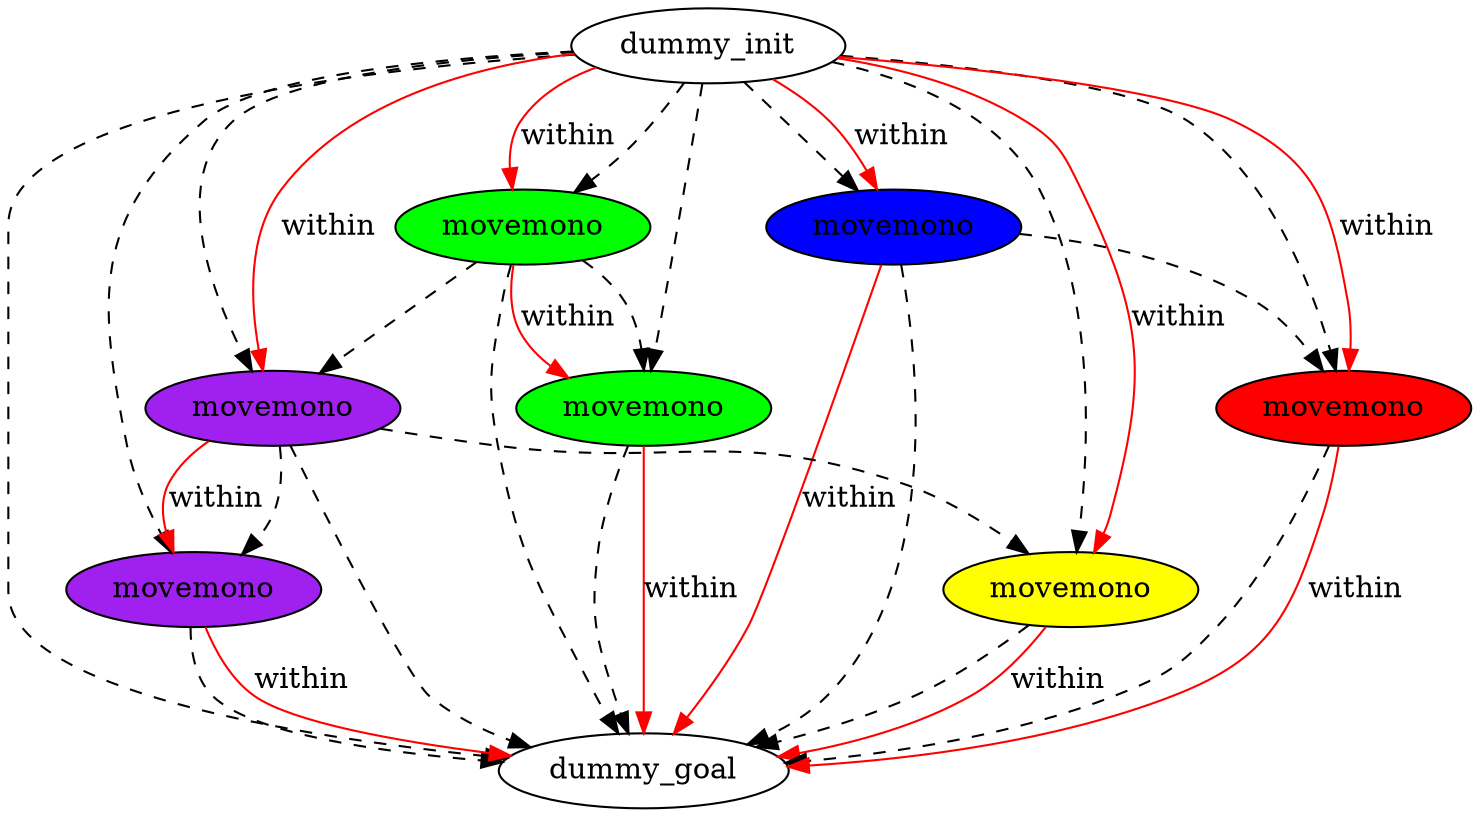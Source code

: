 digraph {
	"4afbe972-1dd9-1e42-f07e-5d7f5a693247" [label=dummy_init fillcolor=white style=filled]
	"d820b963-c9e6-c9de-4eed-ed44efbdc0eb" [label=dummy_goal fillcolor=white style=filled]
	"88fb7a47-b6e4-4859-b2aa-ca739fb50809" [label=movemono fillcolor=purple style=filled]
	"f731e8db-4972-0cf8-0525-f35944af95d9" [label=movemono fillcolor=blue style=filled]
	"abb051ea-6b9c-f852-0978-5c6224358b31" [label=movemono fillcolor=yellow style=filled]
	"ceac7310-d335-a677-3991-5bef2e99dd95" [label=movemono fillcolor=green style=filled]
	"610f55e8-e82a-0d8d-5d64-065f42ca7eab" [label=movemono fillcolor=green style=filled]
	"cd8445ea-b97e-5d73-4084-30e7fa38d5b0" [label=movemono fillcolor=red style=filled]
	"aaad5928-bf95-6afa-7bfe-f4e79f93b9e6" [label=movemono fillcolor=purple style=filled]
	"f731e8db-4972-0cf8-0525-f35944af95d9" -> "d820b963-c9e6-c9de-4eed-ed44efbdc0eb" [color=black style=dashed]
	"610f55e8-e82a-0d8d-5d64-065f42ca7eab" -> "aaad5928-bf95-6afa-7bfe-f4e79f93b9e6" [color=black style=dashed]
	"4afbe972-1dd9-1e42-f07e-5d7f5a693247" -> "610f55e8-e82a-0d8d-5d64-065f42ca7eab" [color=black style=dashed]
	"4afbe972-1dd9-1e42-f07e-5d7f5a693247" -> "d820b963-c9e6-c9de-4eed-ed44efbdc0eb" [color=black style=dashed]
	"cd8445ea-b97e-5d73-4084-30e7fa38d5b0" -> "d820b963-c9e6-c9de-4eed-ed44efbdc0eb" [color=black style=dashed]
	"88fb7a47-b6e4-4859-b2aa-ca739fb50809" -> "d820b963-c9e6-c9de-4eed-ed44efbdc0eb" [color=black style=dashed]
	"aaad5928-bf95-6afa-7bfe-f4e79f93b9e6" -> "d820b963-c9e6-c9de-4eed-ed44efbdc0eb" [color=black style=dashed]
	"4afbe972-1dd9-1e42-f07e-5d7f5a693247" -> "ceac7310-d335-a677-3991-5bef2e99dd95" [color=black style=dashed]
	"abb051ea-6b9c-f852-0978-5c6224358b31" -> "d820b963-c9e6-c9de-4eed-ed44efbdc0eb" [color=black style=dashed]
	"4afbe972-1dd9-1e42-f07e-5d7f5a693247" -> "cd8445ea-b97e-5d73-4084-30e7fa38d5b0" [color=black style=dashed]
	"4afbe972-1dd9-1e42-f07e-5d7f5a693247" -> "88fb7a47-b6e4-4859-b2aa-ca739fb50809" [color=black style=dashed]
	"aaad5928-bf95-6afa-7bfe-f4e79f93b9e6" -> "abb051ea-6b9c-f852-0978-5c6224358b31" [color=black style=dashed]
	"4afbe972-1dd9-1e42-f07e-5d7f5a693247" -> "aaad5928-bf95-6afa-7bfe-f4e79f93b9e6" [color=black style=dashed]
	"ceac7310-d335-a677-3991-5bef2e99dd95" -> "d820b963-c9e6-c9de-4eed-ed44efbdc0eb" [color=black style=dashed]
	"4afbe972-1dd9-1e42-f07e-5d7f5a693247" -> "abb051ea-6b9c-f852-0978-5c6224358b31" [color=black style=dashed]
	"aaad5928-bf95-6afa-7bfe-f4e79f93b9e6" -> "88fb7a47-b6e4-4859-b2aa-ca739fb50809" [color=black style=dashed]
	"4afbe972-1dd9-1e42-f07e-5d7f5a693247" -> "f731e8db-4972-0cf8-0525-f35944af95d9" [color=black style=dashed]
	"610f55e8-e82a-0d8d-5d64-065f42ca7eab" -> "ceac7310-d335-a677-3991-5bef2e99dd95" [color=black style=dashed]
	"f731e8db-4972-0cf8-0525-f35944af95d9" -> "cd8445ea-b97e-5d73-4084-30e7fa38d5b0" [color=black style=dashed]
	"610f55e8-e82a-0d8d-5d64-065f42ca7eab" -> "d820b963-c9e6-c9de-4eed-ed44efbdc0eb" [color=black style=dashed]
	"4afbe972-1dd9-1e42-f07e-5d7f5a693247" -> "aaad5928-bf95-6afa-7bfe-f4e79f93b9e6" [label=within color=red]
	"ceac7310-d335-a677-3991-5bef2e99dd95" -> "d820b963-c9e6-c9de-4eed-ed44efbdc0eb" [label=within color=red]
	"cd8445ea-b97e-5d73-4084-30e7fa38d5b0" -> "d820b963-c9e6-c9de-4eed-ed44efbdc0eb" [label=within color=red]
	"4afbe972-1dd9-1e42-f07e-5d7f5a693247" -> "cd8445ea-b97e-5d73-4084-30e7fa38d5b0" [label=within color=red]
	"aaad5928-bf95-6afa-7bfe-f4e79f93b9e6" -> "88fb7a47-b6e4-4859-b2aa-ca739fb50809" [label=within color=red]
	"4afbe972-1dd9-1e42-f07e-5d7f5a693247" -> "610f55e8-e82a-0d8d-5d64-065f42ca7eab" [label=within color=red]
	"88fb7a47-b6e4-4859-b2aa-ca739fb50809" -> "d820b963-c9e6-c9de-4eed-ed44efbdc0eb" [label=within color=red]
	"4afbe972-1dd9-1e42-f07e-5d7f5a693247" -> "abb051ea-6b9c-f852-0978-5c6224358b31" [label=within color=red]
	"abb051ea-6b9c-f852-0978-5c6224358b31" -> "d820b963-c9e6-c9de-4eed-ed44efbdc0eb" [label=within color=red]
	"f731e8db-4972-0cf8-0525-f35944af95d9" -> "d820b963-c9e6-c9de-4eed-ed44efbdc0eb" [label=within color=red]
	"610f55e8-e82a-0d8d-5d64-065f42ca7eab" -> "ceac7310-d335-a677-3991-5bef2e99dd95" [label=within color=red]
	"4afbe972-1dd9-1e42-f07e-5d7f5a693247" -> "f731e8db-4972-0cf8-0525-f35944af95d9" [label=within color=red]
}
